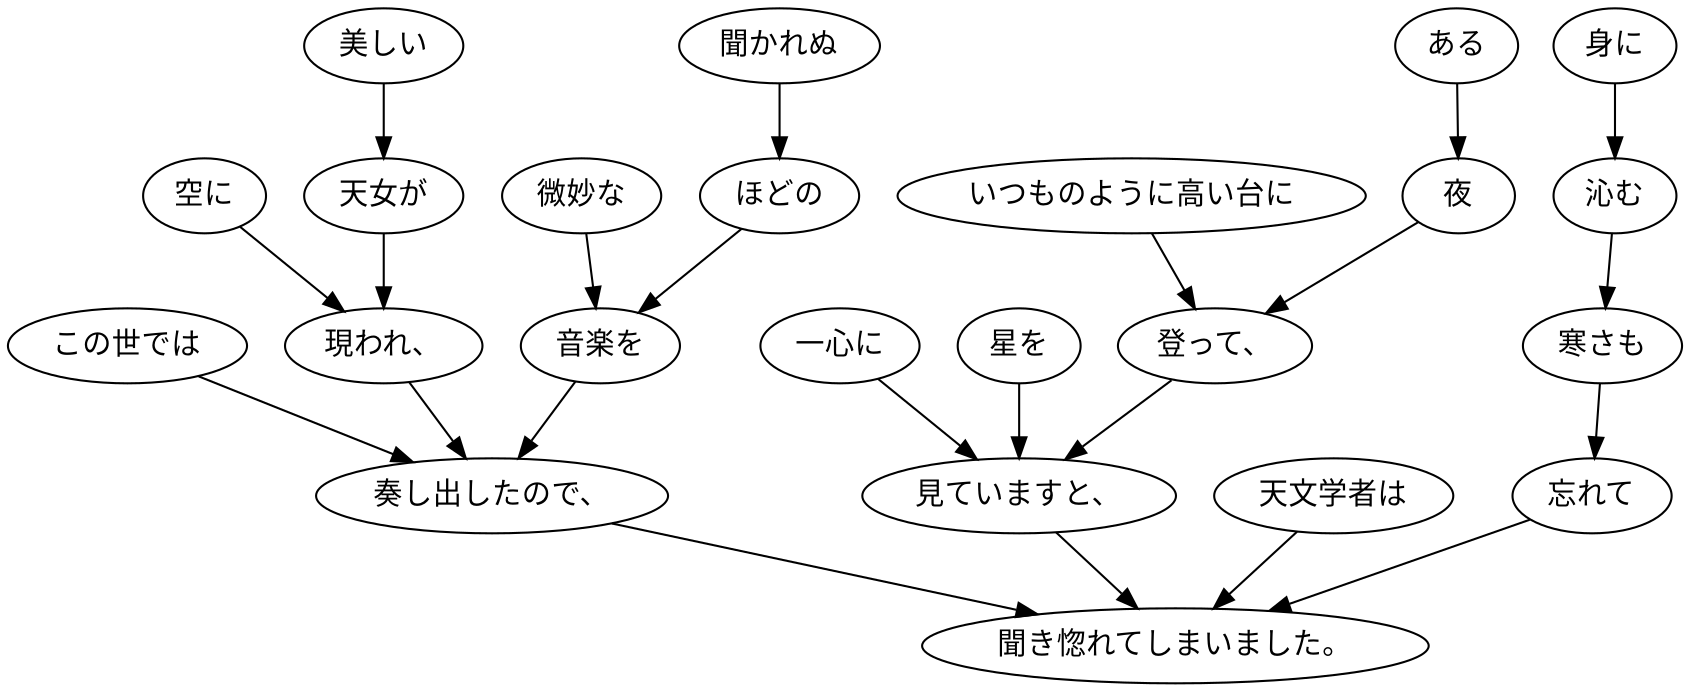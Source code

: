 digraph graph1703 {
	node0 [label="ある"];
	node1 [label="夜"];
	node2 [label="いつものように高い台に"];
	node3 [label="登って、"];
	node4 [label="一心に"];
	node5 [label="星を"];
	node6 [label="見ていますと、"];
	node7 [label="空に"];
	node8 [label="美しい"];
	node9 [label="天女が"];
	node10 [label="現われ、"];
	node11 [label="この世では"];
	node12 [label="聞かれぬ"];
	node13 [label="ほどの"];
	node14 [label="微妙な"];
	node15 [label="音楽を"];
	node16 [label="奏し出したので、"];
	node17 [label="天文学者は"];
	node18 [label="身に"];
	node19 [label="沁む"];
	node20 [label="寒さも"];
	node21 [label="忘れて"];
	node22 [label="聞き惚れてしまいました。"];
	node0 -> node1;
	node1 -> node3;
	node2 -> node3;
	node3 -> node6;
	node4 -> node6;
	node5 -> node6;
	node6 -> node22;
	node7 -> node10;
	node8 -> node9;
	node9 -> node10;
	node10 -> node16;
	node11 -> node16;
	node12 -> node13;
	node13 -> node15;
	node14 -> node15;
	node15 -> node16;
	node16 -> node22;
	node17 -> node22;
	node18 -> node19;
	node19 -> node20;
	node20 -> node21;
	node21 -> node22;
}

